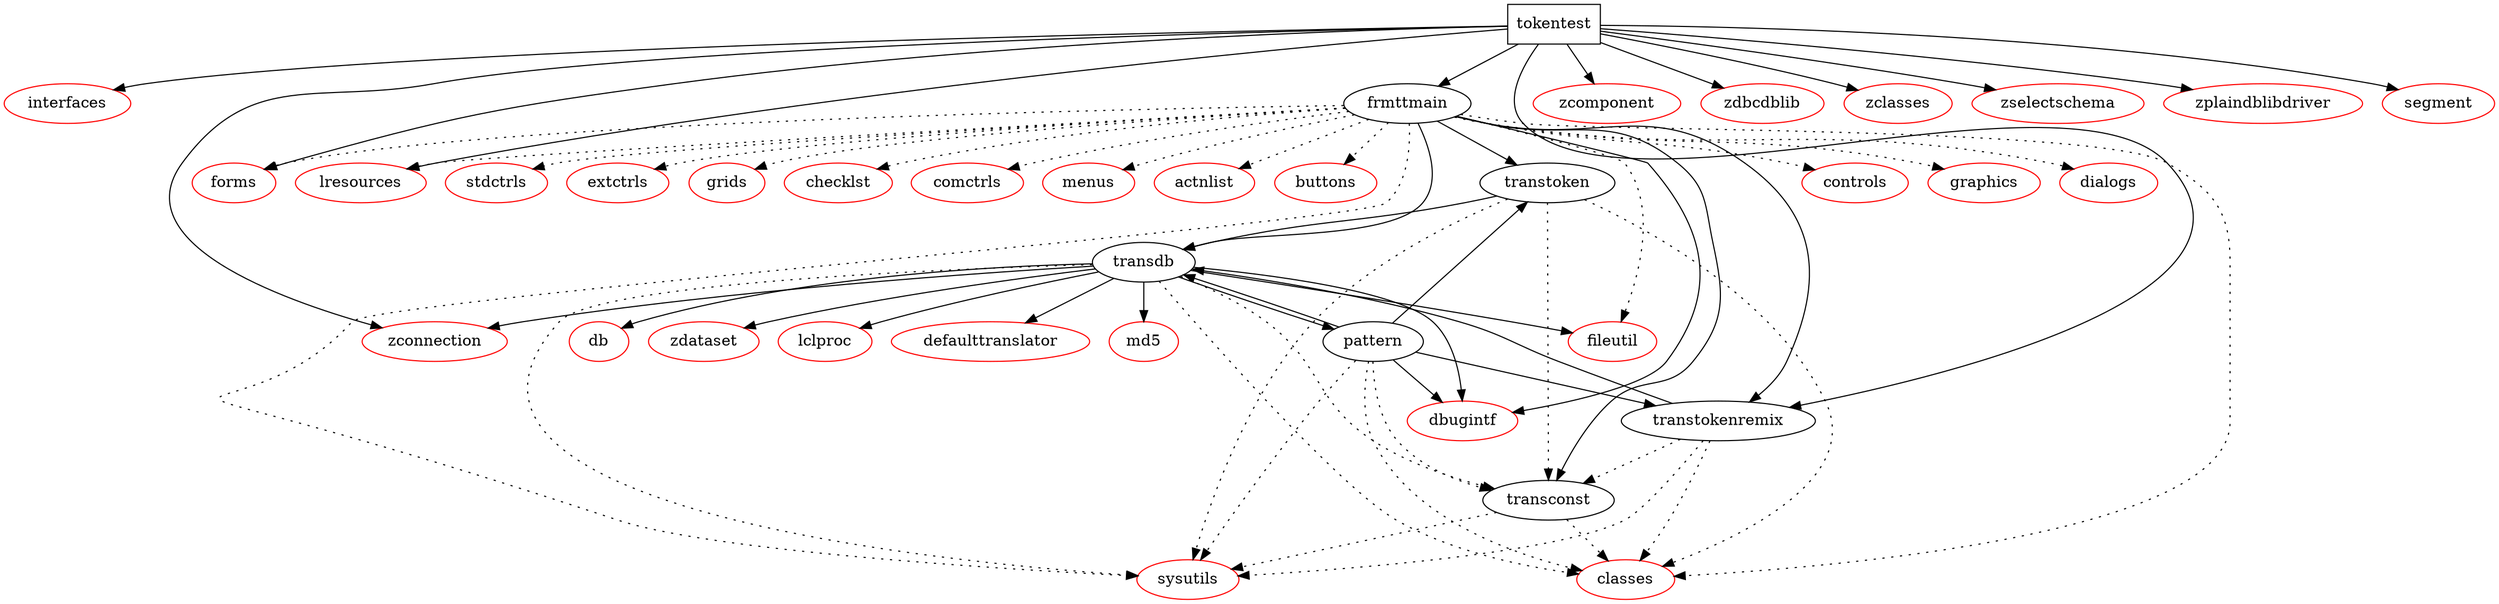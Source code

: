 digraph output {
tokentest [shape=box]
tokentest->interfaces
interfaces [color=red]
tokentest->forms
forms [color=red]
tokentest->frmttmain
node [shape=ellipse]
edge [style=dotted]
frmttmain->classes
classes [color=red]
edge [style=dotted]
frmttmain->sysutils
sysutils [color=red]
edge [style=dotted]
frmttmain->fileutil
fileutil [color=red]
edge [style=dotted]
frmttmain->lresources
lresources [color=red]
edge [style=dotted]
frmttmain->forms
edge [style=dotted]
frmttmain->controls
controls [color=red]
edge [style=dotted]
frmttmain->graphics
graphics [color=red]
edge [style=dotted]
frmttmain->dialogs
dialogs [color=red]
edge [style=dotted]
frmttmain->stdctrls
stdctrls [color=red]
edge [style=dotted]
frmttmain->extctrls
extctrls [color=red]
edge [style=dotted]
frmttmain->grids
grids [color=red]
edge [style=dotted]
frmttmain->checklst
checklst [color=red]
edge [style=dotted]
frmttmain->comctrls
comctrls [color=red]
edge [style=dotted]
frmttmain->menus
menus [color=red]
edge [style=dotted]
frmttmain->actnlist
actnlist [color=red]
edge [style=dotted]
frmttmain->buttons
buttons [color=red]
edge [style=solid]
frmttmain->transtoken
node [shape=ellipse]
edge [style=dotted]
transtoken->classes
edge [style=dotted]
transtoken->sysutils
edge [style=dotted]
transtoken->transconst
node [shape=ellipse]
edge [style=dotted]
transconst->classes
edge [style=dotted]
transconst->sysutils
edge [style=solid]
transtoken->transdb
node [shape=ellipse]
edge [style=dotted]
transdb->classes
edge [style=dotted]
transdb->sysutils
edge [style=dotted]
transdb->transconst
edge [style=solid]
transdb->md5
md5 [color=red]
edge [style=solid]
transdb->db
db [color=red]
edge [style=solid]
transdb->zconnection
zconnection [color=red]
edge [style=solid]
transdb->zdataset
zdataset [color=red]
edge [style=solid]
transdb->pattern
node [shape=ellipse]
edge [style=dotted]
pattern->classes
edge [style=dotted]
pattern->sysutils
edge [style=dotted]
pattern->transconst
edge [style=solid]
pattern->transtoken
edge [style=solid]
pattern->transtokenremix
node [shape=ellipse]
edge [style=dotted]
transtokenremix->classes
edge [style=dotted]
transtokenremix->sysutils
edge [style=dotted]
transtokenremix->transconst
edge [style=solid]
transtokenremix->transdb
edge [style=solid]
pattern->transdb
edge [style=solid]
pattern->dbugintf
dbugintf [color=red]
edge [style=solid]
transdb->dbugintf
edge [style=solid]
transdb->lclproc
lclproc [color=red]
edge [style=solid]
transdb->defaulttranslator
defaulttranslator [color=red]
edge [style=solid]
transdb->fileutil
edge [style=solid]
frmttmain->transtokenremix
edge [style=solid]
frmttmain->transdb
edge [style=solid]
frmttmain->transconst
edge [style=solid]
frmttmain->dbugintf
tokentest->lresources
tokentest->transtokenremix
tokentest->zconnection
tokentest->zcomponent
zcomponent [color=red]
tokentest->zdbcdblib
zdbcdblib [color=red]
tokentest->zclasses
zclasses [color=red]
tokentest->zselectschema
zselectschema [color=red]
tokentest->zplaindblibdriver
zplaindblibdriver [color=red]
tokentest->segment
segment [color=red]
}

